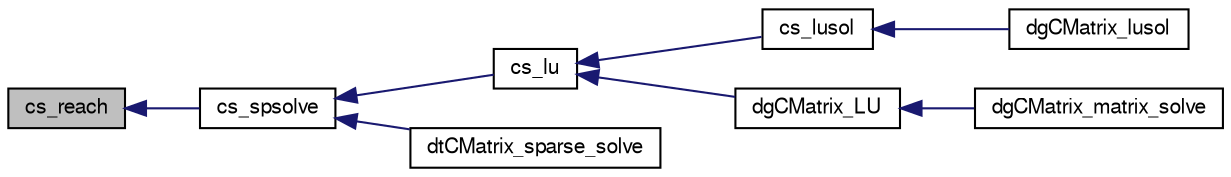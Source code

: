digraph G
{
  edge [fontname="FreeSans",fontsize=10,labelfontname="FreeSans",labelfontsize=10];
  node [fontname="FreeSans",fontsize=10,shape=record];
  rankdir=LR;
  Node1 [label="cs_reach",height=0.2,width=0.4,color="black", fillcolor="grey75", style="filled" fontcolor="black"];
  Node1 -> Node2 [dir=back,color="midnightblue",fontsize=10,style="solid",fontname="FreeSans"];
  Node2 [label="cs_spsolve",height=0.2,width=0.4,color="black", fillcolor="white", style="filled",URL="$cs_8h.html#dcb6aabd14949ff1294ad629276c1a05"];
  Node2 -> Node3 [dir=back,color="midnightblue",fontsize=10,style="solid",fontname="FreeSans"];
  Node3 [label="cs_lu",height=0.2,width=0.4,color="black", fillcolor="white", style="filled",URL="$cs_8h.html#6a35ad4816f210234a33eed09b19d181"];
  Node3 -> Node4 [dir=back,color="midnightblue",fontsize=10,style="solid",fontname="FreeSans"];
  Node4 [label="cs_lusol",height=0.2,width=0.4,color="black", fillcolor="white", style="filled",URL="$cs_8h.html#2ecf7b79f04b1f14554e67d3522b0ad4"];
  Node4 -> Node5 [dir=back,color="midnightblue",fontsize=10,style="solid",fontname="FreeSans"];
  Node5 [label="dgCMatrix_lusol",height=0.2,width=0.4,color="black", fillcolor="white", style="filled",URL="$dgCMatrix_8h.html#b39afc804422ac41e7e017dc4637a52a"];
  Node3 -> Node6 [dir=back,color="midnightblue",fontsize=10,style="solid",fontname="FreeSans"];
  Node6 [label="dgCMatrix_LU",height=0.2,width=0.4,color="black", fillcolor="white", style="filled",URL="$dgCMatrix_8h.html#fbcd07ccafaa2ee0299b8d1972748a9c"];
  Node6 -> Node7 [dir=back,color="midnightblue",fontsize=10,style="solid",fontname="FreeSans"];
  Node7 [label="dgCMatrix_matrix_solve",height=0.2,width=0.4,color="black", fillcolor="white", style="filled",URL="$dgCMatrix_8h.html#eae674c1f247043d2e34fe45d4239769"];
  Node2 -> Node8 [dir=back,color="midnightblue",fontsize=10,style="solid",fontname="FreeSans"];
  Node8 [label="dtCMatrix_sparse_solve",height=0.2,width=0.4,color="black", fillcolor="white", style="filled",URL="$dtCMatrix_8h.html#4370f8d80c77fc815ac826f457e4960b"];
}
